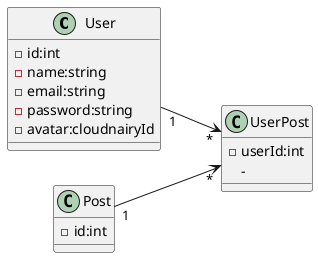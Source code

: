 @startuml 
left to right direction
class User{
    -id:int
    -name:string
    -email:string
    -password:string
    -avatar:cloudnairyId
}
class Post{
    -id:int
}
class UserPost{
    -userId:int
    -
} 

User "1" --> "*" UserPost
Post "1" --> "*" UserPost

@enduml